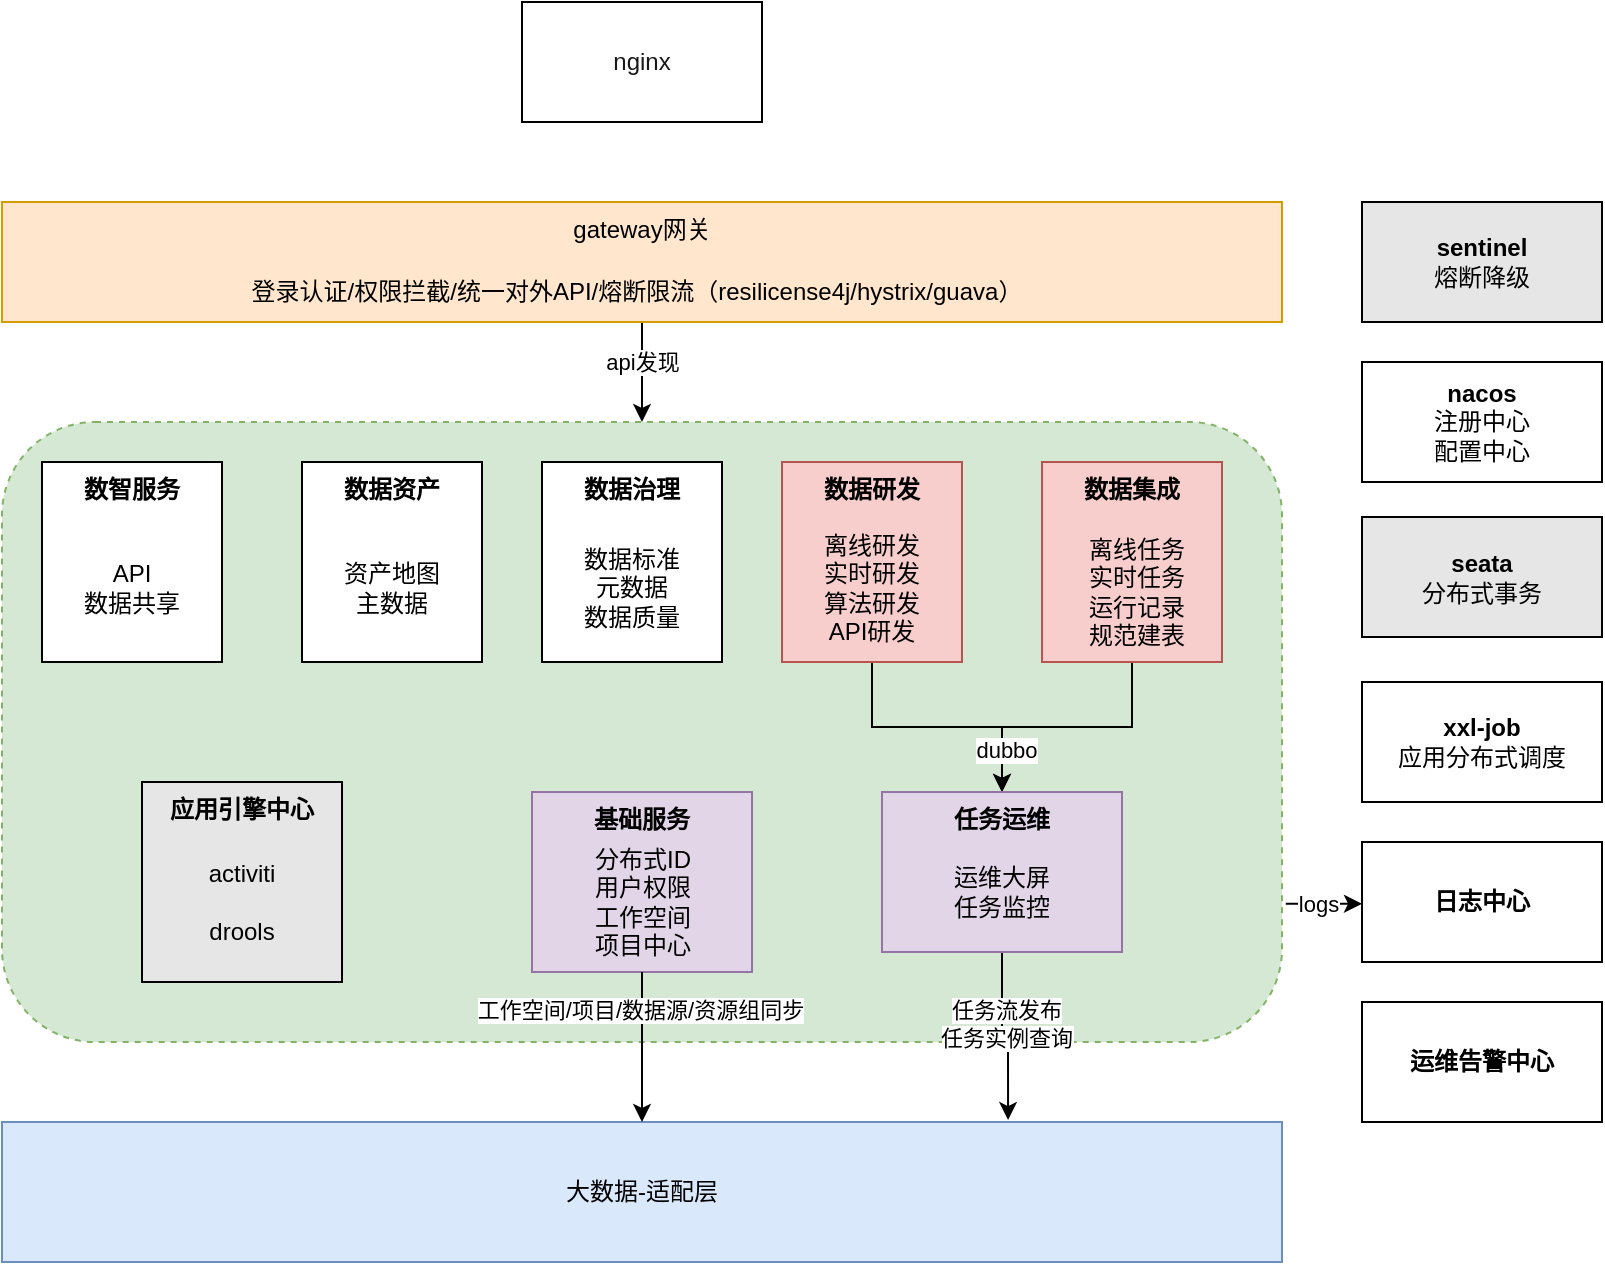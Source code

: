 <mxfile version="16.2.6" type="github">
  <diagram id="0DkvYxW-jrH4pXN9hQSn" name="Page-1">
    <mxGraphModel dx="946" dy="1726" grid="1" gridSize="10" guides="1" tooltips="1" connect="1" arrows="1" fold="1" page="1" pageScale="1" pageWidth="827" pageHeight="1169" math="0" shadow="0">
      <root>
        <mxCell id="0" />
        <mxCell id="1" parent="0" />
        <mxCell id="krKJFWs0MbuUQecWiT6b-23" value="" style="edgeStyle=orthogonalEdgeStyle;rounded=0;orthogonalLoop=1;jettySize=auto;html=1;entryX=0.5;entryY=0;entryDx=0;entryDy=0;" edge="1" parent="1" source="krKJFWs0MbuUQecWiT6b-1" target="krKJFWs0MbuUQecWiT6b-4">
          <mxGeometry relative="1" as="geometry" />
        </mxCell>
        <mxCell id="krKJFWs0MbuUQecWiT6b-24" value="api发现" style="edgeLabel;html=1;align=center;verticalAlign=middle;resizable=0;points=[];" vertex="1" connectable="0" parent="krKJFWs0MbuUQecWiT6b-23">
          <mxGeometry x="-0.6" y="-1" relative="1" as="geometry">
            <mxPoint x="1" y="10" as="offset" />
          </mxGeometry>
        </mxCell>
        <mxCell id="krKJFWs0MbuUQecWiT6b-1" value="gateway网关" style="rounded=0;whiteSpace=wrap;html=1;verticalAlign=top;fillColor=#ffe6cc;strokeColor=#d79b00;" vertex="1" parent="1">
          <mxGeometry x="80" y="40" width="640" height="60" as="geometry" />
        </mxCell>
        <mxCell id="krKJFWs0MbuUQecWiT6b-2" value="&lt;b&gt;nacos&lt;/b&gt;&lt;br&gt;注册中心&lt;br&gt;配置中心" style="rounded=0;whiteSpace=wrap;html=1;" vertex="1" parent="1">
          <mxGeometry x="760" y="120" width="120" height="60" as="geometry" />
        </mxCell>
        <mxCell id="krKJFWs0MbuUQecWiT6b-3" value="大数据-适配层" style="rounded=0;whiteSpace=wrap;html=1;fillColor=#dae8fc;strokeColor=#6c8ebf;" vertex="1" parent="1">
          <mxGeometry x="80" y="500" width="640" height="70" as="geometry" />
        </mxCell>
        <mxCell id="krKJFWs0MbuUQecWiT6b-38" value="" style="edgeStyle=orthogonalEdgeStyle;rounded=0;orthogonalLoop=1;jettySize=auto;html=1;exitX=1.003;exitY=0.777;exitDx=0;exitDy=0;entryX=0;entryY=0.5;entryDx=0;entryDy=0;exitPerimeter=0;" edge="1" parent="1" source="krKJFWs0MbuUQecWiT6b-4" target="krKJFWs0MbuUQecWiT6b-49">
          <mxGeometry relative="1" as="geometry">
            <mxPoint x="760" y="305.1" as="targetPoint" />
          </mxGeometry>
        </mxCell>
        <mxCell id="krKJFWs0MbuUQecWiT6b-39" value="logs" style="edgeLabel;html=1;align=center;verticalAlign=middle;resizable=0;points=[];" vertex="1" connectable="0" parent="krKJFWs0MbuUQecWiT6b-38">
          <mxGeometry x="-0.212" relative="1" as="geometry">
            <mxPoint as="offset" />
          </mxGeometry>
        </mxCell>
        <mxCell id="krKJFWs0MbuUQecWiT6b-4" value="" style="rounded=1;whiteSpace=wrap;html=1;dashed=1;fillColor=#d5e8d4;strokeColor=#82b366;" vertex="1" parent="1">
          <mxGeometry x="80" y="150" width="640" height="310" as="geometry" />
        </mxCell>
        <mxCell id="krKJFWs0MbuUQecWiT6b-28" value="" style="edgeStyle=orthogonalEdgeStyle;rounded=0;orthogonalLoop=1;jettySize=auto;html=1;" edge="1" parent="1" source="krKJFWs0MbuUQecWiT6b-5" target="krKJFWs0MbuUQecWiT6b-11">
          <mxGeometry relative="1" as="geometry" />
        </mxCell>
        <mxCell id="krKJFWs0MbuUQecWiT6b-5" value="数据集成" style="rounded=0;whiteSpace=wrap;html=1;align=center;verticalAlign=top;fontStyle=1;fillColor=#f8cecc;strokeColor=#b85450;" vertex="1" parent="1">
          <mxGeometry x="600" y="170" width="90" height="100" as="geometry" />
        </mxCell>
        <mxCell id="krKJFWs0MbuUQecWiT6b-27" value="" style="edgeStyle=orthogonalEdgeStyle;rounded=0;orthogonalLoop=1;jettySize=auto;html=1;" edge="1" parent="1" source="krKJFWs0MbuUQecWiT6b-6" target="krKJFWs0MbuUQecWiT6b-11">
          <mxGeometry relative="1" as="geometry" />
        </mxCell>
        <mxCell id="krKJFWs0MbuUQecWiT6b-30" value="dubbo" style="edgeLabel;html=1;align=center;verticalAlign=middle;resizable=0;points=[];" vertex="1" connectable="0" parent="krKJFWs0MbuUQecWiT6b-27">
          <mxGeometry x="0.677" y="2" relative="1" as="geometry">
            <mxPoint as="offset" />
          </mxGeometry>
        </mxCell>
        <mxCell id="krKJFWs0MbuUQecWiT6b-6" value="数据研发" style="rounded=0;whiteSpace=wrap;html=1;align=center;verticalAlign=top;fontStyle=1;fillColor=#f8cecc;strokeColor=#b85450;" vertex="1" parent="1">
          <mxGeometry x="470" y="170" width="90" height="100" as="geometry" />
        </mxCell>
        <mxCell id="krKJFWs0MbuUQecWiT6b-7" value="数据治理" style="rounded=0;whiteSpace=wrap;html=1;align=center;verticalAlign=top;fontStyle=1" vertex="1" parent="1">
          <mxGeometry x="350" y="170" width="90" height="100" as="geometry" />
        </mxCell>
        <mxCell id="krKJFWs0MbuUQecWiT6b-9" value="数智服务" style="rounded=0;whiteSpace=wrap;html=1;align=center;verticalAlign=top;fontStyle=1" vertex="1" parent="1">
          <mxGeometry x="100" y="170" width="90" height="100" as="geometry" />
        </mxCell>
        <mxCell id="krKJFWs0MbuUQecWiT6b-10" value="&lt;b&gt;基础服务&lt;/b&gt;" style="rounded=0;whiteSpace=wrap;html=1;verticalAlign=top;fillColor=#e1d5e7;strokeColor=#9673a6;" vertex="1" parent="1">
          <mxGeometry x="345" y="335" width="110" height="90" as="geometry" />
        </mxCell>
        <mxCell id="krKJFWs0MbuUQecWiT6b-15" value="" style="edgeStyle=orthogonalEdgeStyle;rounded=0;orthogonalLoop=1;jettySize=auto;html=1;entryX=0.786;entryY=-0.014;entryDx=0;entryDy=0;entryPerimeter=0;" edge="1" parent="1" source="krKJFWs0MbuUQecWiT6b-11" target="krKJFWs0MbuUQecWiT6b-3">
          <mxGeometry relative="1" as="geometry" />
        </mxCell>
        <mxCell id="krKJFWs0MbuUQecWiT6b-16" value="任务流发布" style="edgeLabel;html=1;align=center;verticalAlign=middle;resizable=0;points=[];" vertex="1" connectable="0" parent="krKJFWs0MbuUQecWiT6b-15">
          <mxGeometry x="-0.333" y="2" relative="1" as="geometry">
            <mxPoint as="offset" />
          </mxGeometry>
        </mxCell>
        <mxCell id="krKJFWs0MbuUQecWiT6b-17" value="任务实例查询" style="edgeLabel;html=1;align=center;verticalAlign=middle;resizable=0;points=[];" vertex="1" connectable="0" parent="krKJFWs0MbuUQecWiT6b-15">
          <mxGeometry x="0.022" relative="1" as="geometry">
            <mxPoint as="offset" />
          </mxGeometry>
        </mxCell>
        <mxCell id="krKJFWs0MbuUQecWiT6b-11" value="任务运维" style="rounded=0;whiteSpace=wrap;html=1;verticalAlign=top;fontStyle=1;fillColor=#e1d5e7;strokeColor=#9673a6;" vertex="1" parent="1">
          <mxGeometry x="520" y="335" width="120" height="80" as="geometry" />
        </mxCell>
        <mxCell id="krKJFWs0MbuUQecWiT6b-13" value="" style="endArrow=classic;html=1;rounded=0;entryX=0.5;entryY=0;entryDx=0;entryDy=0;exitX=0.5;exitY=1;exitDx=0;exitDy=0;" edge="1" parent="1" source="krKJFWs0MbuUQecWiT6b-10" target="krKJFWs0MbuUQecWiT6b-3">
          <mxGeometry width="50" height="50" relative="1" as="geometry">
            <mxPoint x="480" y="320" as="sourcePoint" />
            <mxPoint x="530" y="270" as="targetPoint" />
          </mxGeometry>
        </mxCell>
        <mxCell id="krKJFWs0MbuUQecWiT6b-18" value="工作空间/项目/数据源/资源组同步" style="edgeLabel;html=1;align=center;verticalAlign=middle;resizable=0;points=[];" vertex="1" connectable="0" parent="krKJFWs0MbuUQecWiT6b-13">
          <mxGeometry x="-0.244" relative="1" as="geometry">
            <mxPoint x="-1" y="-10" as="offset" />
          </mxGeometry>
        </mxCell>
        <mxCell id="krKJFWs0MbuUQecWiT6b-20" value="分布式ID&lt;br&gt;用户权限&lt;br&gt;工作空间&lt;br&gt;项目中心" style="text;html=1;strokeColor=none;fillColor=none;align=center;verticalAlign=middle;whiteSpace=wrap;rounded=0;dashed=1;" vertex="1" parent="1">
          <mxGeometry x="367.5" y="355" width="65" height="70" as="geometry" />
        </mxCell>
        <mxCell id="krKJFWs0MbuUQecWiT6b-8" value="数据资产" style="rounded=0;whiteSpace=wrap;html=1;align=center;verticalAlign=top;fontStyle=1" vertex="1" parent="1">
          <mxGeometry x="230" y="170" width="90" height="100" as="geometry" />
        </mxCell>
        <mxCell id="krKJFWs0MbuUQecWiT6b-31" value="登录认证/权限拦截/统一对外API/熔断限流（resilicense4j/hystrix/guava）" style="text;html=1;strokeColor=none;fillColor=none;align=center;verticalAlign=middle;whiteSpace=wrap;rounded=0;dashed=1;" vertex="1" parent="1">
          <mxGeometry x="175" y="80" width="445" height="10" as="geometry" />
        </mxCell>
        <mxCell id="krKJFWs0MbuUQecWiT6b-32" value="离线任务&lt;br&gt;实时任务&lt;br&gt;运行记录&lt;br&gt;规范建表" style="text;html=1;strokeColor=none;fillColor=none;align=center;verticalAlign=middle;whiteSpace=wrap;rounded=0;dashed=1;" vertex="1" parent="1">
          <mxGeometry x="615" y="200" width="65" height="70" as="geometry" />
        </mxCell>
        <mxCell id="krKJFWs0MbuUQecWiT6b-36" value="离线研发&lt;br&gt;实时研发&lt;br&gt;算法研发&lt;br&gt;API研发" style="text;html=1;strokeColor=none;fillColor=none;align=center;verticalAlign=middle;whiteSpace=wrap;rounded=0;" vertex="1" parent="1">
          <mxGeometry x="490" y="205" width="50" height="55" as="geometry" />
        </mxCell>
        <mxCell id="krKJFWs0MbuUQecWiT6b-40" value="运维大屏&lt;br&gt;任务监控" style="text;html=1;strokeColor=none;fillColor=none;align=center;verticalAlign=middle;whiteSpace=wrap;rounded=0;" vertex="1" parent="1">
          <mxGeometry x="550" y="360" width="60" height="50" as="geometry" />
        </mxCell>
        <mxCell id="krKJFWs0MbuUQecWiT6b-41" value="API&lt;br&gt;数据共享" style="text;html=1;strokeColor=none;fillColor=none;align=center;verticalAlign=middle;whiteSpace=wrap;rounded=0;" vertex="1" parent="1">
          <mxGeometry x="115" y="217.5" width="60" height="30" as="geometry" />
        </mxCell>
        <mxCell id="krKJFWs0MbuUQecWiT6b-42" value="资产地图&lt;br&gt;主数据" style="text;html=1;strokeColor=none;fillColor=none;align=center;verticalAlign=middle;whiteSpace=wrap;rounded=0;" vertex="1" parent="1">
          <mxGeometry x="245" y="218" width="60" height="30" as="geometry" />
        </mxCell>
        <mxCell id="krKJFWs0MbuUQecWiT6b-43" value="数据标准&lt;br&gt;元数据&lt;br&gt;数据质量" style="text;html=1;strokeColor=none;fillColor=none;align=center;verticalAlign=middle;whiteSpace=wrap;rounded=0;" vertex="1" parent="1">
          <mxGeometry x="365" y="218" width="60" height="30" as="geometry" />
        </mxCell>
        <mxCell id="krKJFWs0MbuUQecWiT6b-47" value="&lt;b&gt;sentinel&lt;/b&gt;&lt;br&gt;熔断降级" style="rounded=0;whiteSpace=wrap;html=1;fillColor=#E6E6E6;" vertex="1" parent="1">
          <mxGeometry x="760" y="40" width="120" height="60" as="geometry" />
        </mxCell>
        <mxCell id="krKJFWs0MbuUQecWiT6b-48" value="&lt;b&gt;seata&lt;/b&gt;&lt;br&gt;分布式事务" style="rounded=0;whiteSpace=wrap;html=1;fillColor=#E6E6E6;" vertex="1" parent="1">
          <mxGeometry x="760" y="197.5" width="120" height="60" as="geometry" />
        </mxCell>
        <mxCell id="krKJFWs0MbuUQecWiT6b-49" value="&lt;b&gt;日志中心&lt;/b&gt;" style="rounded=0;whiteSpace=wrap;html=1;" vertex="1" parent="1">
          <mxGeometry x="760" y="360" width="120" height="60" as="geometry" />
        </mxCell>
        <mxCell id="krKJFWs0MbuUQecWiT6b-50" value="&lt;b&gt;运维告警中心&lt;/b&gt;" style="rounded=0;whiteSpace=wrap;html=1;" vertex="1" parent="1">
          <mxGeometry x="760" y="440" width="120" height="60" as="geometry" />
        </mxCell>
        <mxCell id="krKJFWs0MbuUQecWiT6b-53" value="应用引擎中心" style="whiteSpace=wrap;html=1;aspect=fixed;fontStyle=1;verticalAlign=top;fillColor=#E6E6E6;" vertex="1" parent="1">
          <mxGeometry x="150" y="330" width="100" height="100" as="geometry" />
        </mxCell>
        <mxCell id="krKJFWs0MbuUQecWiT6b-54" value="activiti&lt;br&gt;&lt;br&gt;drools" style="text;html=1;strokeColor=none;fillColor=none;align=center;verticalAlign=middle;whiteSpace=wrap;rounded=0;" vertex="1" parent="1">
          <mxGeometry x="170" y="360" width="60" height="60" as="geometry" />
        </mxCell>
        <mxCell id="krKJFWs0MbuUQecWiT6b-57" value="&lt;b&gt;xxl-job&lt;/b&gt;&lt;br&gt;应用分布式调度" style="rounded=0;whiteSpace=wrap;html=1;" vertex="1" parent="1">
          <mxGeometry x="760" y="280" width="120" height="60" as="geometry" />
        </mxCell>
        <mxCell id="krKJFWs0MbuUQecWiT6b-58" value="nginx" style="rounded=0;whiteSpace=wrap;html=1;fontColor=#191919;fillColor=#FFFFFF;" vertex="1" parent="1">
          <mxGeometry x="340" y="-60" width="120" height="60" as="geometry" />
        </mxCell>
      </root>
    </mxGraphModel>
  </diagram>
</mxfile>
